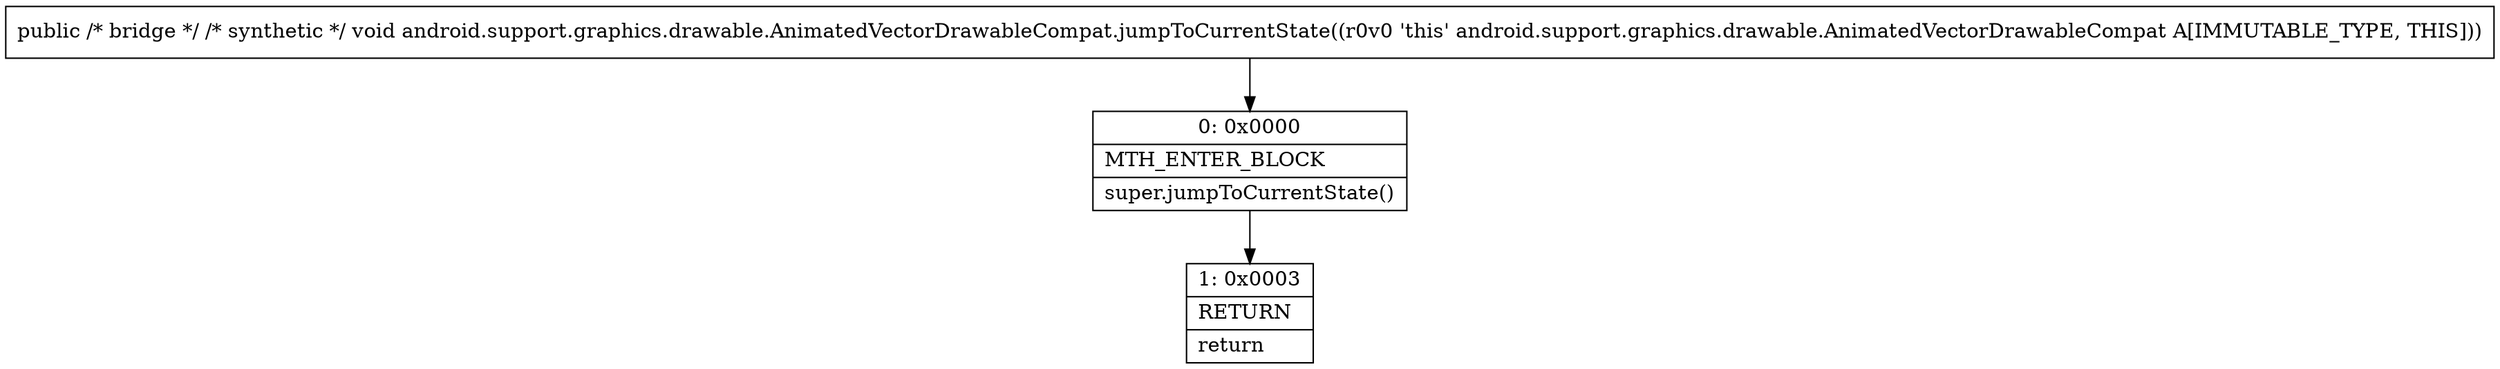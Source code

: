 digraph "CFG forandroid.support.graphics.drawable.AnimatedVectorDrawableCompat.jumpToCurrentState()V" {
Node_0 [shape=record,label="{0\:\ 0x0000|MTH_ENTER_BLOCK\l|super.jumpToCurrentState()\l}"];
Node_1 [shape=record,label="{1\:\ 0x0003|RETURN\l|return\l}"];
MethodNode[shape=record,label="{public \/* bridge *\/ \/* synthetic *\/ void android.support.graphics.drawable.AnimatedVectorDrawableCompat.jumpToCurrentState((r0v0 'this' android.support.graphics.drawable.AnimatedVectorDrawableCompat A[IMMUTABLE_TYPE, THIS])) }"];
MethodNode -> Node_0;
Node_0 -> Node_1;
}

